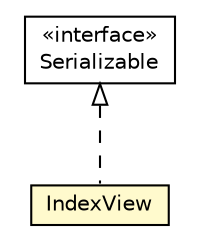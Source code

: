 #!/usr/local/bin/dot
#
# Class diagram 
# Generated by UMLGraph version R5_6-24-gf6e263 (http://www.umlgraph.org/)
#

digraph G {
	edge [fontname="Helvetica",fontsize=10,labelfontname="Helvetica",labelfontsize=10];
	node [fontname="Helvetica",fontsize=10,shape=plaintext];
	nodesep=0.25;
	ranksep=0.5;
	// net.trajano.doxdb.IndexView
	c1284 [label=<<table title="net.trajano.doxdb.IndexView" border="0" cellborder="1" cellspacing="0" cellpadding="2" port="p" bgcolor="lemonChiffon" href="./IndexView.html">
		<tr><td><table border="0" cellspacing="0" cellpadding="1">
<tr><td align="center" balign="center"> IndexView </td></tr>
		</table></td></tr>
		</table>>, URL="./IndexView.html", fontname="Helvetica", fontcolor="black", fontsize=10.0];
	//net.trajano.doxdb.IndexView implements java.io.Serializable
	c1313:p -> c1284:p [dir=back,arrowtail=empty,style=dashed];
	// java.io.Serializable
	c1313 [label=<<table title="java.io.Serializable" border="0" cellborder="1" cellspacing="0" cellpadding="2" port="p" href="http://java.sun.com/j2se/1.4.2/docs/api/java/io/Serializable.html">
		<tr><td><table border="0" cellspacing="0" cellpadding="1">
<tr><td align="center" balign="center"> &#171;interface&#187; </td></tr>
<tr><td align="center" balign="center"> Serializable </td></tr>
		</table></td></tr>
		</table>>, URL="http://java.sun.com/j2se/1.4.2/docs/api/java/io/Serializable.html", fontname="Helvetica", fontcolor="black", fontsize=10.0];
}


